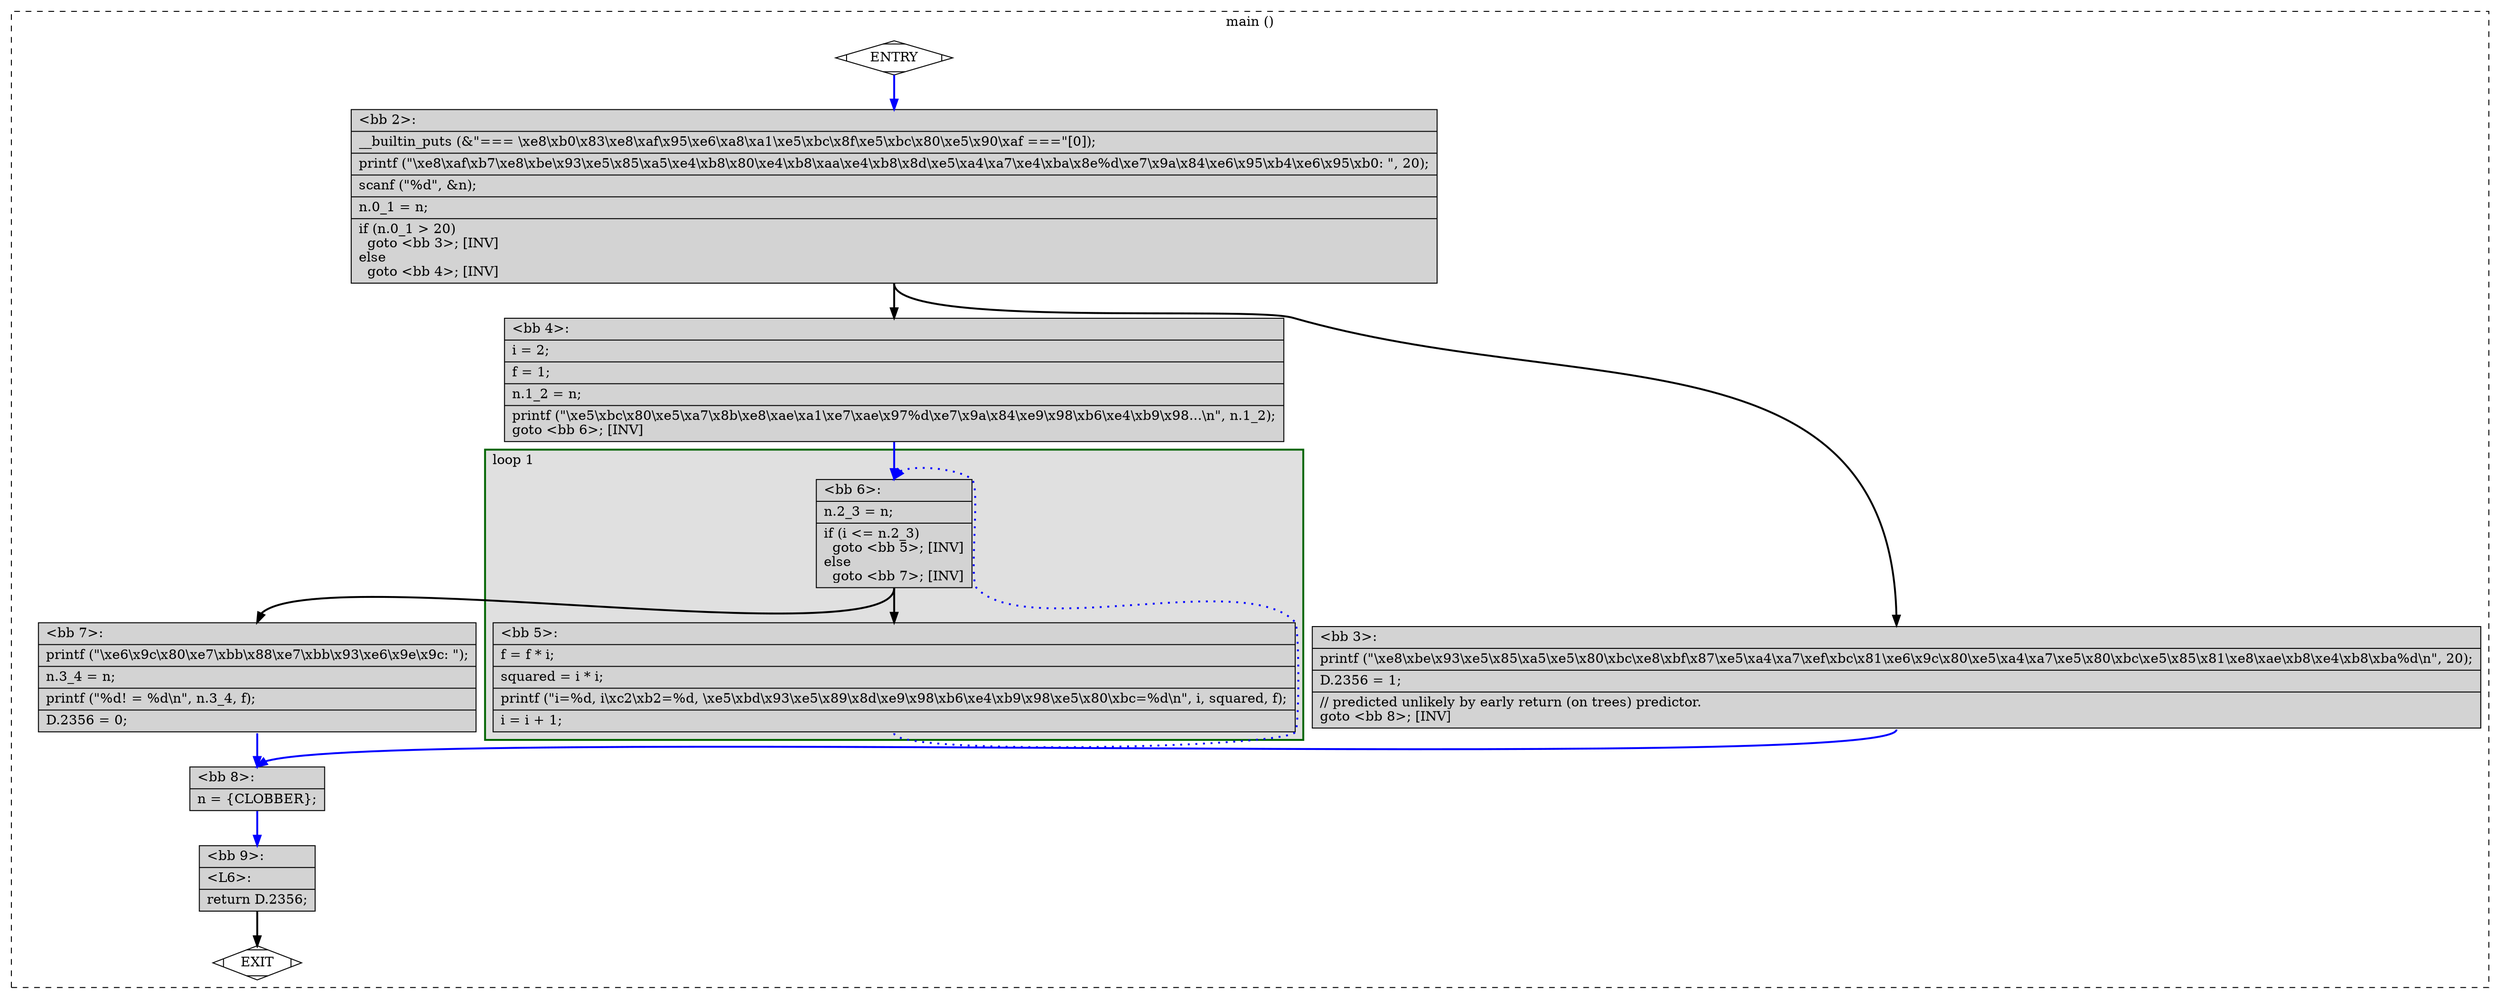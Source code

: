 digraph "a-test_1.c.022t.fixup_cfg1" {
overlap=false;
subgraph "cluster_main" {
	style="dashed";
	color="black";
	label="main ()";
	subgraph cluster_0_1 {
	style="filled";
	color="darkgreen";
	fillcolor="grey88";
	label="loop 1";
	labeljust=l;
	penwidth=2;
	fn_0_basic_block_6 [shape=record,style=filled,fillcolor=lightgrey,label="{\<bb\ 6\>:\l\
|n.2_3\ =\ n;\l\
|if\ (i\ \<=\ n.2_3)\l\
\ \ goto\ \<bb\ 5\>;\ [INV]\l\
else\l\
\ \ goto\ \<bb\ 7\>;\ [INV]\l\
}"];

	fn_0_basic_block_5 [shape=record,style=filled,fillcolor=lightgrey,label="{\<bb\ 5\>:\l\
|f\ =\ f\ *\ i;\l\
|squared\ =\ i\ *\ i;\l\
|printf\ (\"i=%d,\ i\\xc2\\xb2=%d,\ \\xe5\\xbd\\x93\\xe5\\x89\\x8d\\xe9\\x98\\xb6\\xe4\\xb9\\x98\\xe5\\x80\\xbc=%d\\n\",\ i,\ squared,\ f);\l\
|i\ =\ i\ +\ 1;\l\
}"];

	}
	fn_0_basic_block_0 [shape=Mdiamond,style=filled,fillcolor=white,label="ENTRY"];

	fn_0_basic_block_1 [shape=Mdiamond,style=filled,fillcolor=white,label="EXIT"];

	fn_0_basic_block_2 [shape=record,style=filled,fillcolor=lightgrey,label="{\<bb\ 2\>:\l\
|__builtin_puts\ (&\"===\ \\xe8\\xb0\\x83\\xe8\\xaf\\x95\\xe6\\xa8\\xa1\\xe5\\xbc\\x8f\\xe5\\xbc\\x80\\xe5\\x90\\xaf\ ===\"[0]);\l\
|printf\ (\"\\xe8\\xaf\\xb7\\xe8\\xbe\\x93\\xe5\\x85\\xa5\\xe4\\xb8\\x80\\xe4\\xb8\\xaa\\xe4\\xb8\\x8d\\xe5\\xa4\\xa7\\xe4\\xba\\x8e%d\\xe7\\x9a\\x84\\xe6\\x95\\xb4\\xe6\\x95\\xb0:\ \",\ 20);\l\
|scanf\ (\"%d\",\ &n);\l\
|n.0_1\ =\ n;\l\
|if\ (n.0_1\ \>\ 20)\l\
\ \ goto\ \<bb\ 3\>;\ [INV]\l\
else\l\
\ \ goto\ \<bb\ 4\>;\ [INV]\l\
}"];

	fn_0_basic_block_3 [shape=record,style=filled,fillcolor=lightgrey,label="{\<bb\ 3\>:\l\
|printf\ (\"\\xe8\\xbe\\x93\\xe5\\x85\\xa5\\xe5\\x80\\xbc\\xe8\\xbf\\x87\\xe5\\xa4\\xa7\\xef\\xbc\\x81\\xe6\\x9c\\x80\\xe5\\xa4\\xa7\\xe5\\x80\\xbc\\xe5\\x85\\x81\\xe8\\xae\\xb8\\xe4\\xb8\\xba%d\\n\",\ 20);\l\
|D.2356\ =\ 1;\l\
|//\ predicted\ unlikely\ by\ early\ return\ (on\ trees)\ predictor.\l\
goto\ \<bb\ 8\>;\ [INV]\l\
}"];

	fn_0_basic_block_4 [shape=record,style=filled,fillcolor=lightgrey,label="{\<bb\ 4\>:\l\
|i\ =\ 2;\l\
|f\ =\ 1;\l\
|n.1_2\ =\ n;\l\
|printf\ (\"\\xe5\\xbc\\x80\\xe5\\xa7\\x8b\\xe8\\xae\\xa1\\xe7\\xae\\x97%d\\xe7\\x9a\\x84\\xe9\\x98\\xb6\\xe4\\xb9\\x98...\\n\",\ n.1_2);\l\
goto\ \<bb\ 6\>;\ [INV]\l\
}"];

	fn_0_basic_block_7 [shape=record,style=filled,fillcolor=lightgrey,label="{\<bb\ 7\>:\l\
|printf\ (\"\\xe6\\x9c\\x80\\xe7\\xbb\\x88\\xe7\\xbb\\x93\\xe6\\x9e\\x9c:\ \");\l\
|n.3_4\ =\ n;\l\
|printf\ (\"%d!\ =\ %d\\n\",\ n.3_4,\ f);\l\
|D.2356\ =\ 0;\l\
}"];

	fn_0_basic_block_8 [shape=record,style=filled,fillcolor=lightgrey,label="{\<bb\ 8\>:\l\
|n\ =\ \{CLOBBER\};\l\
}"];

	fn_0_basic_block_9 [shape=record,style=filled,fillcolor=lightgrey,label="{\<bb\ 9\>:\l\
|\<L6\>:\l\
|return\ D.2356;\l\
}"];

	fn_0_basic_block_0:s -> fn_0_basic_block_2:n [style="solid,bold",color=blue,weight=100,constraint=true];
	fn_0_basic_block_2:s -> fn_0_basic_block_3:n [style="solid,bold",color=black,weight=10,constraint=true];
	fn_0_basic_block_2:s -> fn_0_basic_block_4:n [style="solid,bold",color=black,weight=10,constraint=true];
	fn_0_basic_block_3:s -> fn_0_basic_block_8:n [style="solid,bold",color=blue,weight=100,constraint=true];
	fn_0_basic_block_4:s -> fn_0_basic_block_6:n [style="solid,bold",color=blue,weight=100,constraint=true];
	fn_0_basic_block_5:s -> fn_0_basic_block_6:n [style="dotted,bold",color=blue,weight=10,constraint=false];
	fn_0_basic_block_6:s -> fn_0_basic_block_5:n [style="solid,bold",color=black,weight=10,constraint=true];
	fn_0_basic_block_6:s -> fn_0_basic_block_7:n [style="solid,bold",color=black,weight=10,constraint=true];
	fn_0_basic_block_7:s -> fn_0_basic_block_8:n [style="solid,bold",color=blue,weight=100,constraint=true];
	fn_0_basic_block_8:s -> fn_0_basic_block_9:n [style="solid,bold",color=blue,weight=100,constraint=true];
	fn_0_basic_block_9:s -> fn_0_basic_block_1:n [style="solid,bold",color=black,weight=10,constraint=true];
	fn_0_basic_block_0:s -> fn_0_basic_block_1:n [style="invis",constraint=true];
}
}
